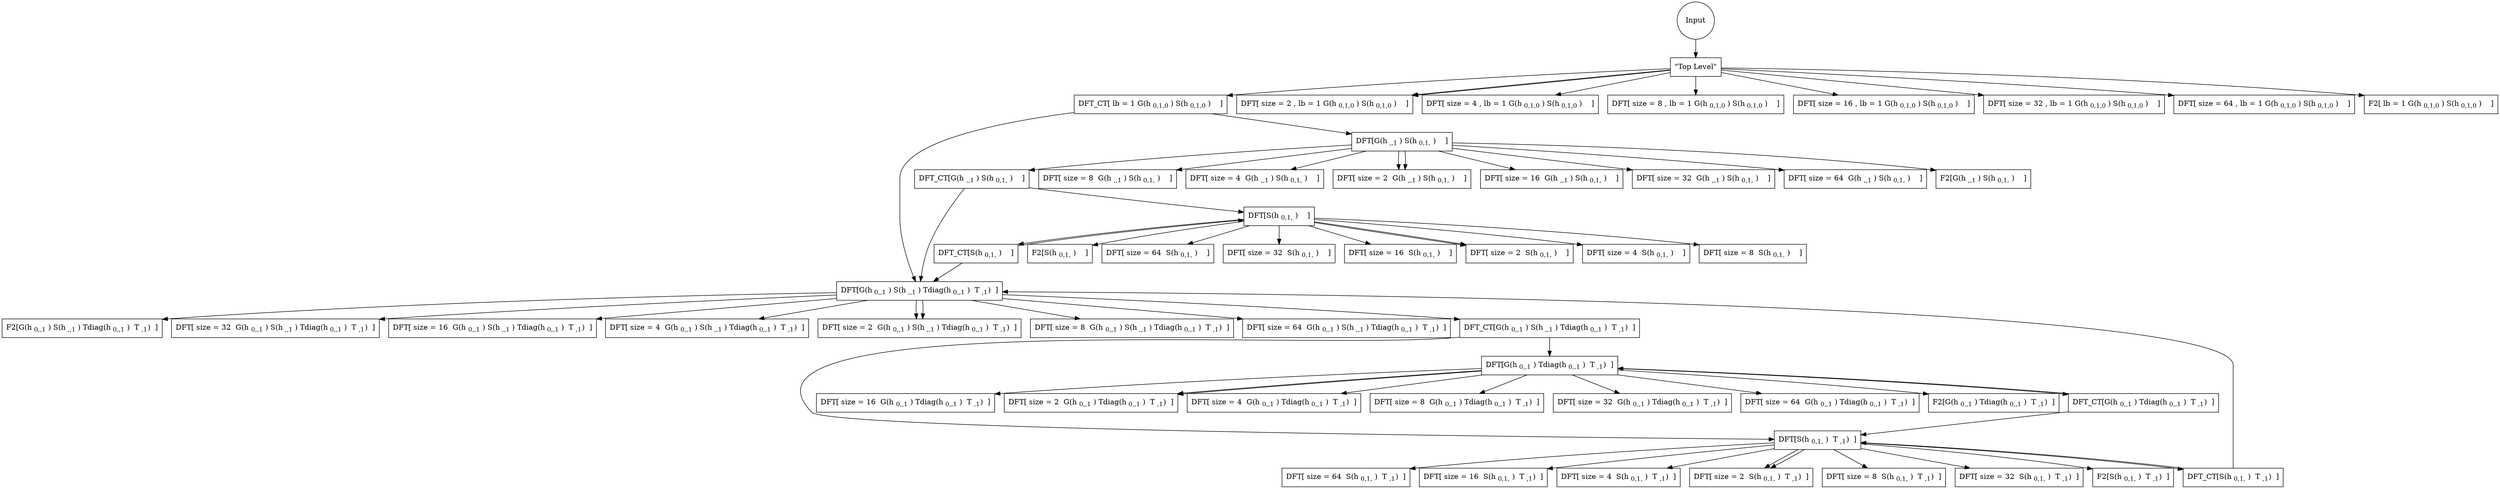 digraph G {
1 [id = "1"label=<Input>,shape=circle]
 1 -> 0
3316 [id = "3316" label=<DFT_CT[ lb = 1 G(h<SUB> 0,1,0 </SUB>) S(h<SUB> 0,1,0 </SUB>)    ]>
,shape=box]
3316 -> 11017
3316 -> 3327

3327 [id = "3327" label=<DFT[G(h<SUB> ,,1 </SUB>) S(h<SUB> 0,1, </SUB>)    ]>
,shape=box]
3327 -> 7149

3327 -> 6850
3327 -> 7032
3327 -> 7094
3327 -> 7094
3327 -> 6426
3327 -> 5496
3327 -> 3375
3327 -> 3341

11017 [id = "11017" label=<DFT[G(h<SUB> 0,,1 </SUB>) S(h<SUB> ,,1 </SUB>) Tdiag(h<SUB> 0,,1 </SUB>)  T<SUP> </SUP><SUB>,1</SUB>)  ]>
,shape=box]
11017 -> 11034
11017 -> 13231
11017 -> 14177
11017 -> 14795
11017 -> 14876
11017 -> 14876
11017 -> 14609
11017 -> 11079

11017 -> 14942

14942 [id = "14942" label=<DFT_CT[G(h<SUB> 0,,1 </SUB>) S(h<SUB> ,,1 </SUB>) Tdiag(h<SUB> 0,,1 </SUB>)  T<SUP> </SUP><SUB>,1</SUB>)  ]>
,shape=box]
14942 -> 14962
14942 -> 18924

14962 [id = "14962" label=<DFT[S(h<SUB> 0,1, </SUB>)  T<SUP> </SUP><SUB>,1</SUB>)  ]>
,shape=box]
14962 -> 15035
14962 -> 18097
14962 -> 18715
14962 -> 18802
14962 -> 18802
14962 -> 18527
14962 -> 17161
14962 -> 14982

14962 -> 18876

18924 [id = "18924" label=<DFT[G(h<SUB> 0,,1 </SUB>) Tdiag(h<SUB> 0,,1 </SUB>)  T<SUP> </SUP><SUB>,1</SUB>)  ]>
,shape=box]
18924 -> 22091
18924 -> 22796
18924 -> 22796
18924 -> 22713
18924 -> 22525
18924 -> 21143
18924 -> 18989
18924 -> 18942

18924 -> 22864

22864 [id = "22864" label=<DFT_CT[G(h<SUB> 0,,1 </SUB>) Tdiag(h<SUB> 0,,1 </SUB>)  T<SUP> </SUP><SUB>,1</SUB>)  ]>
,shape=box]
22864 -> 18924
22864 -> 14962

22796 [id = "22796" label=<DFT[ size = 2  G(h<SUB> 0,,1 </SUB>) Tdiag(h<SUB> 0,,1 </SUB>)  T<SUP> </SUP><SUB>,1</SUB>)  ]>
,shape=box]
22713 [id = "22713" label=<DFT[ size = 4  G(h<SUB> 0,,1 </SUB>) Tdiag(h<SUB> 0,,1 </SUB>)  T<SUP> </SUP><SUB>,1</SUB>)  ]>
,shape=box]
22525 [id = "22525" label=<DFT[ size = 8  G(h<SUB> 0,,1 </SUB>) Tdiag(h<SUB> 0,,1 </SUB>)  T<SUP> </SUP><SUB>,1</SUB>)  ]>
,shape=box]
22091 [id = "22091" label=<DFT[ size = 16  G(h<SUB> 0,,1 </SUB>) Tdiag(h<SUB> 0,,1 </SUB>)  T<SUP> </SUP><SUB>,1</SUB>)  ]>
,shape=box]
21143 [id = "21143" label=<DFT[ size = 32  G(h<SUB> 0,,1 </SUB>) Tdiag(h<SUB> 0,,1 </SUB>)  T<SUP> </SUP><SUB>,1</SUB>)  ]>
,shape=box]
18989 [id = "18989" label=<DFT[ size = 64  G(h<SUB> 0,,1 </SUB>) Tdiag(h<SUB> 0,,1 </SUB>)  T<SUP> </SUP><SUB>,1</SUB>)  ]>
,shape=box]
18942 [id = "18942" label=<F2[G(h<SUB> 0,,1 </SUB>) Tdiag(h<SUB> 0,,1 </SUB>)  T<SUP> </SUP><SUB>,1</SUB>)  ]>
,shape=box]
18876 [id = "18876" label=<DFT_CT[S(h<SUB> 0,1, </SUB>)  T<SUP> </SUP><SUB>,1</SUB>)  ]>
,shape=box]
18876 -> 11017
18876 -> 14962

18802 [id = "18802" label=<DFT[ size = 2  S(h<SUB> 0,1, </SUB>)  T<SUP> </SUP><SUB>,1</SUB>)  ]>
,shape=box]
18715 [id = "18715" label=<DFT[ size = 4  S(h<SUB> 0,1, </SUB>)  T<SUP> </SUP><SUB>,1</SUB>)  ]>
,shape=box]
18527 [id = "18527" label=<DFT[ size = 8  S(h<SUB> 0,1, </SUB>)  T<SUP> </SUP><SUB>,1</SUB>)  ]>
,shape=box]
18097 [id = "18097" label=<DFT[ size = 16  S(h<SUB> 0,1, </SUB>)  T<SUP> </SUP><SUB>,1</SUB>)  ]>
,shape=box]
17161 [id = "17161" label=<DFT[ size = 32  S(h<SUB> 0,1, </SUB>)  T<SUP> </SUP><SUB>,1</SUB>)  ]>
,shape=box]
15035 [id = "15035" label=<DFT[ size = 64  S(h<SUB> 0,1, </SUB>)  T<SUP> </SUP><SUB>,1</SUB>)  ]>
,shape=box]
14982 [id = "14982" label=<F2[S(h<SUB> 0,1, </SUB>)  T<SUP> </SUP><SUB>,1</SUB>)  ]>
,shape=box]
14876 [id = "14876" label=<DFT[ size = 2  G(h<SUB> 0,,1 </SUB>) S(h<SUB> ,,1 </SUB>) Tdiag(h<SUB> 0,,1 </SUB>)  T<SUP> </SUP><SUB>,1</SUB>)  ]>
,shape=box]
14795 [id = "14795" label=<DFT[ size = 4  G(h<SUB> 0,,1 </SUB>) S(h<SUB> ,,1 </SUB>) Tdiag(h<SUB> 0,,1 </SUB>)  T<SUP> </SUP><SUB>,1</SUB>)  ]>
,shape=box]
14609 [id = "14609" label=<DFT[ size = 8  G(h<SUB> 0,,1 </SUB>) S(h<SUB> ,,1 </SUB>) Tdiag(h<SUB> 0,,1 </SUB>)  T<SUP> </SUP><SUB>,1</SUB>)  ]>
,shape=box]
14177 [id = "14177" label=<DFT[ size = 16  G(h<SUB> 0,,1 </SUB>) S(h<SUB> ,,1 </SUB>) Tdiag(h<SUB> 0,,1 </SUB>)  T<SUP> </SUP><SUB>,1</SUB>)  ]>
,shape=box]
13231 [id = "13231" label=<DFT[ size = 32  G(h<SUB> 0,,1 </SUB>) S(h<SUB> ,,1 </SUB>) Tdiag(h<SUB> 0,,1 </SUB>)  T<SUP> </SUP><SUB>,1</SUB>)  ]>
,shape=box]
11079 [id = "11079" label=<DFT[ size = 64  G(h<SUB> 0,,1 </SUB>) S(h<SUB> ,,1 </SUB>) Tdiag(h<SUB> 0,,1 </SUB>)  T<SUP> </SUP><SUB>,1</SUB>)  ]>
,shape=box]
11034 [id = "11034" label=<F2[G(h<SUB> 0,,1 </SUB>) S(h<SUB> ,,1 </SUB>) Tdiag(h<SUB> 0,,1 </SUB>)  T<SUP> </SUP><SUB>,1</SUB>)  ]>
,shape=box]
7149 [id = "7149" label=<DFT_CT[G(h<SUB> ,,1 </SUB>) S(h<SUB> 0,1, </SUB>)    ]>
,shape=box]
7149 -> 7166
7149 -> 11017

7166 [id = "7166" label=<DFT[S(h<SUB> 0,1, </SUB>)    ]>
,shape=box]
7166 -> 10994

7166 -> 7181
7166 -> 7217
7166 -> 9338
7166 -> 10269
7166 -> 10937
7166 -> 10937
7166 -> 10877
7166 -> 10694

10994 [id = "10994" label=<DFT_CT[S(h<SUB> 0,1, </SUB>)    ]>
,shape=box]
10994 -> 7166
10994 -> 11017

10937 [id = "10937" label=<DFT[ size = 2  S(h<SUB> 0,1, </SUB>)    ]>
,shape=box]
10877 [id = "10877" label=<DFT[ size = 4  S(h<SUB> 0,1, </SUB>)    ]>
,shape=box]
10694 [id = "10694" label=<DFT[ size = 8  S(h<SUB> 0,1, </SUB>)    ]>
,shape=box]
10269 [id = "10269" label=<DFT[ size = 16  S(h<SUB> 0,1, </SUB>)    ]>
,shape=box]
9338 [id = "9338" label=<DFT[ size = 32  S(h<SUB> 0,1, </SUB>)    ]>
,shape=box]
7217 [id = "7217" label=<DFT[ size = 64  S(h<SUB> 0,1, </SUB>)    ]>
,shape=box]
7181 [id = "7181" label=<F2[S(h<SUB> 0,1, </SUB>)    ]>
,shape=box]
7094 [id = "7094" label=<DFT[ size = 2  G(h<SUB> ,,1 </SUB>) S(h<SUB> 0,1, </SUB>)    ]>
,shape=box]
7032 [id = "7032" label=<DFT[ size = 4  G(h<SUB> ,,1 </SUB>) S(h<SUB> 0,1, </SUB>)    ]>
,shape=box]
6850 [id = "6850" label=<DFT[ size = 8  G(h<SUB> ,,1 </SUB>) S(h<SUB> 0,1, </SUB>)    ]>
,shape=box]
6426 [id = "6426" label=<DFT[ size = 16  G(h<SUB> ,,1 </SUB>) S(h<SUB> 0,1, </SUB>)    ]>
,shape=box]
5496 [id = "5496" label=<DFT[ size = 32  G(h<SUB> ,,1 </SUB>) S(h<SUB> 0,1, </SUB>)    ]>
,shape=box]
3375 [id = "3375" label=<DFT[ size = 64  G(h<SUB> ,,1 </SUB>) S(h<SUB> 0,1, </SUB>)    ]>
,shape=box]
3341 [id = "3341" label=<F2[G(h<SUB> ,,1 </SUB>) S(h<SUB> 0,1, </SUB>)    ]>
,shape=box]
3277 [id = "3277" label=<DFT[ size = 2 , lb = 1 G(h<SUB> 0,1,0 </SUB>) S(h<SUB> 0,1,0 </SUB>)    ]>
,shape=box]
3211 [id = "3211" label=<DFT[ size = 4 , lb = 1 G(h<SUB> 0,1,0 </SUB>) S(h<SUB> 0,1,0 </SUB>)    ]>
,shape=box]
3076 [id = "3076" label=<DFT[ size = 8 , lb = 1 G(h<SUB> 0,1,0 </SUB>) S(h<SUB> 0,1,0 </SUB>)    ]>
,shape=box]
2735 [id = "2735" label=<DFT[ size = 16 , lb = 1 G(h<SUB> 0,1,0 </SUB>) S(h<SUB> 0,1,0 </SUB>)    ]>
,shape=box]
1960 [id = "1960" label=<DFT[ size = 32 , lb = 1 G(h<SUB> 0,1,0 </SUB>) S(h<SUB> 0,1,0 </SUB>)    ]>
,shape=box]
40 [id = "40" label=<DFT[ size = 64 , lb = 1 G(h<SUB> 0,1,0 </SUB>) S(h<SUB> 0,1,0 </SUB>)    ]>
,shape=box]
12 [id = "12" label=<F2[ lb = 1 G(h<SUB> 0,1,0 </SUB>) S(h<SUB> 0,1,0 </SUB>)    ]>
,shape=box]
0 [id = "0"label=<"Top Level">
,shape=polygon]
0 -> 12
0 -> 40
0 -> 2735
0 -> 3076
0 -> 3211
0 -> 3277
0 -> 3277
0 -> 1960

0 -> 3316

}
